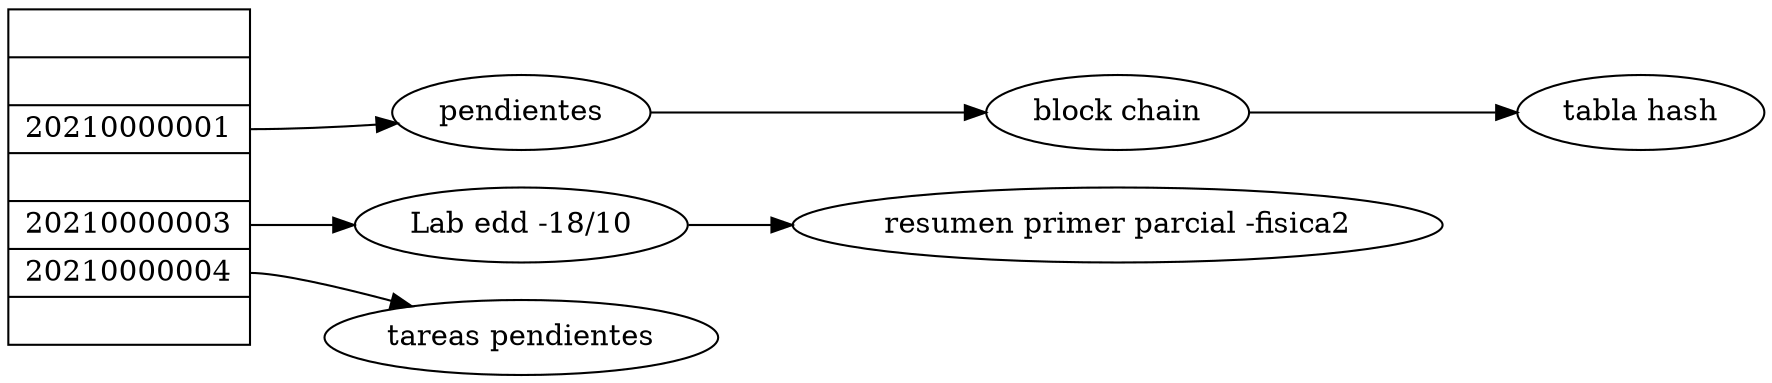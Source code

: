 digraph structs {
 rankdir=LR node[shape=record]; 
struct1 [label="<f0> |<f1> |<f2> 20210000001|<f3> |<f4> 20210000003|<f5> 20210000004|<f6> "];n20 [shape=ellipse, label="pendientes"] 
struct1:f2 -> n20 
n21 [shape=ellipse, label="block chain"] 
n20 -> n21 
n22 [shape=ellipse, label="tabla hash"] 
n21 -> n22 
n40 [shape=ellipse, label="Lab edd -18/10"] 
struct1:f4 -> n40 
n41 [shape=ellipse, label="resumen primer parcial -fisica2"] 
n40 -> n41 
n50 [shape=ellipse, label="tareas pendientes"] 
struct1:f5 -> n50 

}